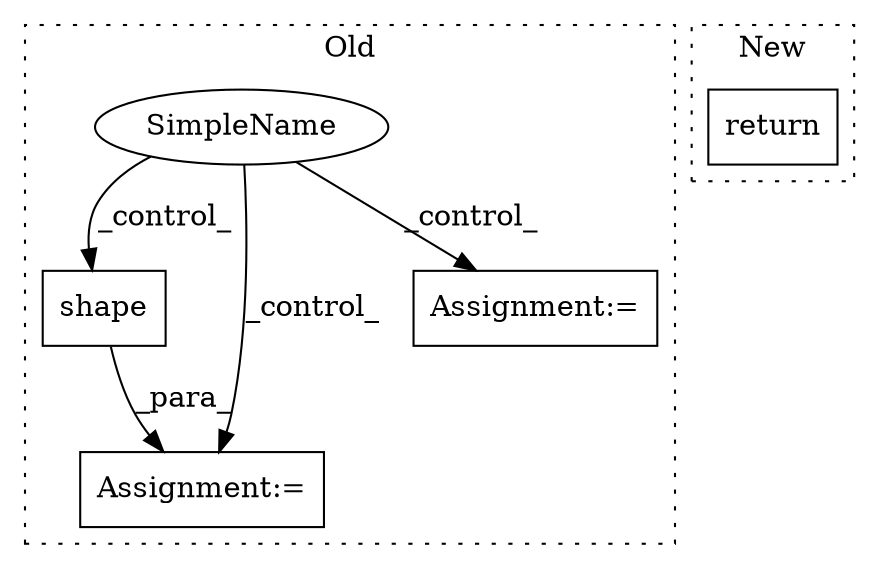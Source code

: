 digraph G {
subgraph cluster0 {
1 [label="shape" a="32" s="2627,2634" l="6,1" shape="box"];
3 [label="Assignment:=" a="7" s="2608" l="1" shape="box"];
4 [label="SimpleName" a="42" s="" l="" shape="ellipse"];
5 [label="Assignment:=" a="7" s="2644,2724" l="57,2" shape="box"];
label = "Old";
style="dotted";
}
subgraph cluster1 {
2 [label="return" a="41" s="2045" l="7" shape="box"];
label = "New";
style="dotted";
}
1 -> 3 [label="_para_"];
4 -> 5 [label="_control_"];
4 -> 1 [label="_control_"];
4 -> 3 [label="_control_"];
}